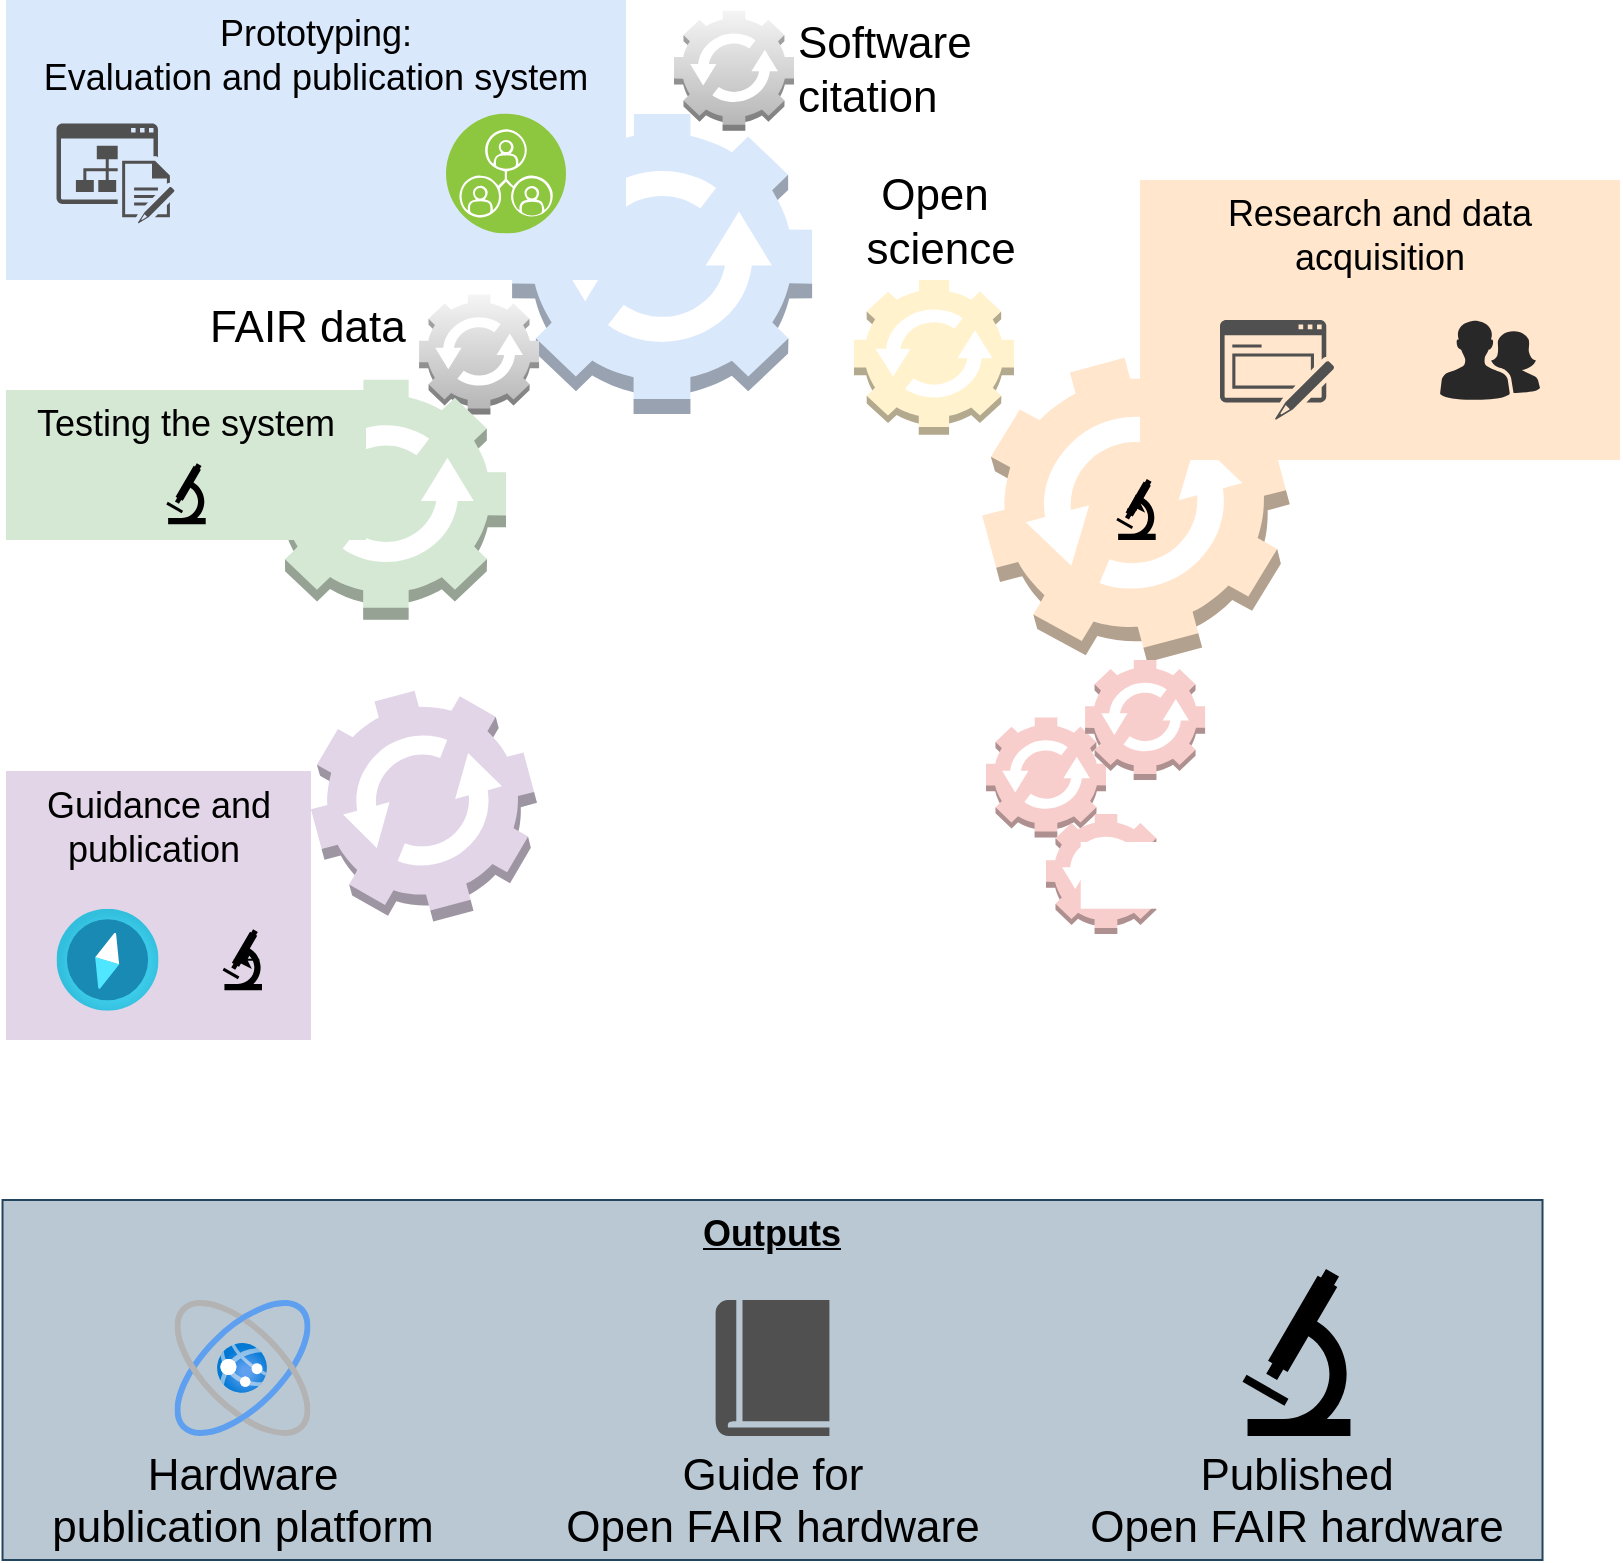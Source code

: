 <mxfile version="14.1.8" type="device"><diagram id="kvTfxagMlO_KWZnVEEW1" name="Page-1"><mxGraphModel dx="1113" dy="800" grid="1" gridSize="10" guides="1" tooltips="1" connect="1" arrows="1" fold="1" page="1" pageScale="1" pageWidth="827" pageHeight="1169" math="0" shadow="0"><root><mxCell id="0"/><mxCell id="1" parent="0"/><mxCell id="Sf-1SbcpBi5OPzV9gK18-13" value="" style="outlineConnect=0;dashed=0;verticalLabelPosition=middle;verticalAlign=middle;align=left;html=1;shape=mxgraph.aws3.automation;fillColor=#e1d5e7;fontSize=22;labelPosition=right;strokeColor=#9673a6;rotation=-15;" parent="1" vertex="1"><mxGeometry x="173.99" y="346.07" width="110" height="113.93" as="geometry"/></mxCell><mxCell id="8fxVKj-hlDxltvchl5Oc-15" value="" style="shape=image;verticalLabelPosition=bottom;verticalAlign=top;imageAspect=0;image=https://i1.wp.com/www.oshwa.org/wp-content/uploads/2014/03/oshw-logo-400-px.png;fontSize=14;" parent="1" vertex="1"><mxGeometry x="212.83" y="183.27" width="386" height="405" as="geometry"/></mxCell><mxCell id="Sf-1SbcpBi5OPzV9gK18-44" value="&lt;font style=&quot;font-size: 18px&quot;&gt;&lt;b&gt;&lt;u&gt;Outputs&lt;/u&gt;&lt;/b&gt;&lt;br&gt;&lt;/font&gt;" style="rounded=0;whiteSpace=wrap;html=1;verticalAlign=top;fillColor=#bac8d3;strokeColor=#23445d;" parent="1" vertex="1"><mxGeometry x="18.26" y="600" width="770" height="180" as="geometry"/></mxCell><mxCell id="Sf-1SbcpBi5OPzV9gK18-14" value="" style="outlineConnect=0;dashed=0;verticalLabelPosition=middle;verticalAlign=middle;align=right;html=1;shape=mxgraph.aws3.automation;fillColor=#dae8fc;fontSize=22;labelPosition=left;strokeColor=#6c8ebf;" parent="1" vertex="1"><mxGeometry x="273.06" y="57" width="150" height="150" as="geometry"/></mxCell><mxCell id="Sf-1SbcpBi5OPzV9gK18-15" value="Guide for&lt;br&gt;Open FAIR hardware&lt;br&gt;" style="pointerEvents=1;shadow=0;dashed=0;html=1;strokeColor=none;fillColor=#505050;labelPosition=center;verticalLabelPosition=bottom;verticalAlign=top;outlineConnect=0;align=center;shape=mxgraph.office.concepts.book_journal;fontSize=22;" parent="1" vertex="1"><mxGeometry x="374.81" y="650" width="56.9" height="68" as="geometry"/></mxCell><mxCell id="Sf-1SbcpBi5OPzV9gK18-16" value="&lt;font style=&quot;font-size: 22px&quot;&gt;Hardware &lt;br&gt;publication platform&lt;/font&gt;" style="aspect=fixed;html=1;points=[];align=center;image;fontSize=12;image=img/lib/azure2/general/Website_Power.svg;labelBackgroundColor=none;" parent="1" vertex="1"><mxGeometry x="104.26" y="650" width="68" height="68" as="geometry"/></mxCell><mxCell id="Sf-1SbcpBi5OPzV9gK18-21" value="&lt;span style=&quot;text-align: right&quot;&gt;Open&lt;/span&gt;&lt;br style=&quot;text-align: right&quot;&gt;&lt;span style=&quot;text-align: right&quot;&gt;&amp;nbsp;science&lt;/span&gt;" style="outlineConnect=0;dashed=0;verticalLabelPosition=top;verticalAlign=bottom;align=center;html=1;shape=mxgraph.aws3.automation;fillColor=#fff2cc;fontSize=22;labelPosition=center;strokeColor=#d6b656;rotation=0;" parent="1" vertex="1"><mxGeometry x="444" y="140" width="80" height="77.4" as="geometry"/></mxCell><mxCell id="Sf-1SbcpBi5OPzV9gK18-36" value="&lt;span style=&quot;text-align: left&quot;&gt;FAIR data&amp;nbsp;&lt;br&gt;&lt;br&gt;&lt;/span&gt;" style="outlineConnect=0;dashed=0;verticalLabelPosition=middle;verticalAlign=middle;align=right;html=1;shape=mxgraph.aws3.automation;fillColor=#f5f5f5;fontSize=22;labelPosition=left;strokeColor=#666666;rotation=0;gradientColor=#b3b3b3;" parent="1" vertex="1"><mxGeometry x="226.54" y="147.23" width="60" height="60" as="geometry"/></mxCell><mxCell id="Sf-1SbcpBi5OPzV9gK18-7" value="&lt;font style=&quot;font-size: 18px&quot;&gt;Prototyping: &lt;br&gt;Evaluation and publication system&lt;/font&gt;" style="rounded=0;whiteSpace=wrap;html=1;verticalAlign=top;fillColor=#dae8fc;strokeColor=none;" parent="1" vertex="1"><mxGeometry x="20" width="310" height="140" as="geometry"/></mxCell><mxCell id="Sf-1SbcpBi5OPzV9gK18-10" value="" style="pointerEvents=1;shadow=0;dashed=0;html=1;strokeColor=none;fillColor=#505050;labelPosition=center;verticalLabelPosition=bottom;verticalAlign=top;outlineConnect=0;align=center;shape=mxgraph.office.sites.wiki_site;fontSize=38;" parent="1" vertex="1"><mxGeometry x="45.26" y="61.76" width="59" height="50" as="geometry"/></mxCell><mxCell id="Sf-1SbcpBi5OPzV9gK18-11" value="" style="aspect=fixed;perimeter=ellipsePerimeter;html=1;align=center;shadow=0;dashed=0;fontColor=#4277BB;labelBackgroundColor=#ffffff;fontSize=12;spacingTop=3;image;image=img/lib/ibm/infrastructure/peer_services.svg;" parent="1" vertex="1"><mxGeometry x="240.0" y="56.76" width="60" height="60" as="geometry"/></mxCell><mxCell id="Sf-1SbcpBi5OPzV9gK18-56" value="" style="shape=mxgraph.signs.science.microscope;html=1;pointerEvents=1;fillColor=#000000;strokeColor=none;verticalLabelPosition=bottom;verticalAlign=top;align=center;labelBackgroundColor=none;sketch=1;fontSize=32;opacity=0;" parent="1" vertex="1"><mxGeometry x="380" y="370" width="64" height="99" as="geometry"/></mxCell><mxCell id="Sf-1SbcpBi5OPzV9gK18-59" value="" style="shape=mxgraph.signs.science.magnet;html=1;pointerEvents=1;fillColor=#000000;strokeColor=none;verticalLabelPosition=bottom;verticalAlign=top;align=center;shadow=1;labelBackgroundColor=none;sketch=1;fontSize=32;opacity=0;" parent="1" vertex="1"><mxGeometry x="380" y="370" width="74" height="99" as="geometry"/></mxCell><mxCell id="Sf-1SbcpBi5OPzV9gK18-63" value="" style="shape=mxgraph.signs.science.microscope;html=1;pointerEvents=1;fillColor=#000000;strokeColor=none;verticalLabelPosition=bottom;verticalAlign=top;align=center;shadow=1;labelBackgroundColor=#ffffff;sketch=1;fontSize=32;fontColor=#000000;opacity=0;" parent="1" vertex="1"><mxGeometry x="380" y="370" width="64" height="99" as="geometry"/></mxCell><mxCell id="Sf-1SbcpBi5OPzV9gK18-64" value="" style="shape=mxgraph.signs.science.microscope;html=1;pointerEvents=1;fillColor=#000000;strokeColor=none;verticalLabelPosition=bottom;verticalAlign=top;align=center;shadow=1;labelBackgroundColor=#ffffff;sketch=1;fontSize=32;fontColor=#000000;opacity=0;" parent="1" vertex="1"><mxGeometry x="380" y="370" width="64" height="99" as="geometry"/></mxCell><mxCell id="Sf-1SbcpBi5OPzV9gK18-65" value="" style="shape=mxgraph.signs.science.microscope;html=1;pointerEvents=1;fillColor=#000000;strokeColor=none;verticalLabelPosition=bottom;verticalAlign=top;align=center;shadow=1;labelBackgroundColor=#ffffff;sketch=1;fontSize=32;fontColor=#000000;opacity=0;" parent="1" vertex="1"><mxGeometry x="380" y="370" width="64" height="99" as="geometry"/></mxCell><mxCell id="cUMJB1LSwRUg0DHfRyaw-1" value="&lt;font style=&quot;font-size: 22px&quot;&gt;Published&lt;br&gt;Open FAIR hardware&lt;br&gt;&lt;/font&gt;" style="shape=mxgraph.signs.science.microscope;html=1;pointerEvents=1;fillColor=#000000;strokeColor=none;verticalLabelPosition=bottom;verticalAlign=top;align=center;" parent="1" vertex="1"><mxGeometry x="638.26" y="634.53" width="53.96" height="83.47" as="geometry"/></mxCell><mxCell id="2Gkc_R2jjTtr4BI1X6BZ-1" value="&lt;div style=&quot;text-align: left&quot;&gt;&lt;br&gt;&lt;/div&gt;" style="outlineConnect=0;dashed=0;verticalLabelPosition=middle;verticalAlign=middle;align=right;html=1;shape=mxgraph.aws3.automation;fillColor=#d5e8d4;fontSize=22;labelPosition=left;strokeColor=#82b366;rotation=0;" parent="1" vertex="1"><mxGeometry x="150" y="189.87" width="120" height="120" as="geometry"/></mxCell><mxCell id="2Gkc_R2jjTtr4BI1X6BZ-9" value="" style="shape=image;verticalLabelPosition=bottom;verticalAlign=top;imageAspect=0;image=https://www.doi.org/img/Driven_By_DOI_small.jpg;strokeWidth=3;" parent="1" vertex="1"><mxGeometry x="129.04" y="65.37" width="97.5" height="42.78" as="geometry"/></mxCell><mxCell id="Sf-1SbcpBi5OPzV9gK18-35" value="" style="outlineConnect=0;dashed=0;verticalLabelPosition=middle;verticalAlign=middle;align=left;html=1;shape=mxgraph.aws3.automation;fillColor=#ffe6cc;fontSize=22;labelPosition=right;strokeColor=#d79b00;rotation=-15;" parent="1" vertex="1"><mxGeometry x="510" y="180" width="150" height="150" as="geometry"/></mxCell><mxCell id="8fxVKj-hlDxltvchl5Oc-4" value="" style="shape=mxgraph.signs.science.microscope;html=1;pointerEvents=1;fillColor=#000000;strokeColor=none;verticalLabelPosition=bottom;verticalAlign=top;align=center;fontSize=14;" parent="1" vertex="1"><mxGeometry x="575.15" y="239.53" width="19.7" height="30.47" as="geometry"/></mxCell><mxCell id="2Gkc_R2jjTtr4BI1X6BZ-10" value="" style="verticalLabelPosition=bottom;html=1;fillColor=#282828;strokeColor=none;verticalAlign=top;pointerEvents=1;align=center;shape=mxgraph.cisco_safe.people_places_things_icons.icon1;" parent="1" vertex="1"><mxGeometry x="530.01" y="370" width="29.54" height="31.76" as="geometry"/></mxCell><mxCell id="cUMJB1LSwRUg0DHfRyaw-3" value="" style="shape=image;verticalLabelPosition=bottom;verticalAlign=top;imageAspect=0;image=https://upload.wikimedia.org/wikipedia/de/thumb/7/71/Fub-logo.svg/2880px-Fub-logo.svg.png;strokeWidth=3;perimeterSpacing=4;imageBackground=#ffffff;" parent="1" vertex="1"><mxGeometry x="320" y="270" width="166.51" height="44.19" as="geometry"/></mxCell><mxCell id="8fxVKj-hlDxltvchl5Oc-14" value="" style="shape=image;verticalLabelPosition=bottom;verticalAlign=top;imageAspect=0;image=https://upload.wikimedia.org/wikipedia/commons/thumb/2/2e/Logo_der_Technischen_Universit%C3%A4t_Berlin.svg/400px-Logo_der_Technischen_Universit%C3%A4t_Berlin.svg.png;fontSize=14;imageBackground=#ffffff;perimeterSpacing=4;" parent="1" vertex="1"><mxGeometry x="320" y="329.45" width="86.63" height="48.51" as="geometry"/></mxCell><mxCell id="cUMJB1LSwRUg0DHfRyaw-2" value="" style="shape=image;verticalLabelPosition=bottom;verticalAlign=top;imageAspect=0;image=https://upload.wikimedia.org/wikipedia/commons/thumb/c/ce/Huberlin-logo.svg/600px-Huberlin-logo.svg.png;strokeWidth=3;perimeterSpacing=4;imageBackground=#ffffff;" parent="1" vertex="1"><mxGeometry x="423.06" y="321.98" width="63.45" height="63.45" as="geometry"/></mxCell><mxCell id="2Gkc_R2jjTtr4BI1X6BZ-2" value="&lt;span style=&quot;text-align: left&quot;&gt;Software&lt;br&gt;citation&amp;nbsp;&lt;/span&gt;" style="outlineConnect=0;dashed=0;verticalLabelPosition=middle;verticalAlign=middle;align=left;html=1;shape=mxgraph.aws3.automation;fillColor=#f5f5f5;fontSize=22;labelPosition=right;strokeColor=#666666;rotation=0;gradientColor=#b3b3b3;" parent="1" vertex="1"><mxGeometry x="354" y="5.37" width="60" height="60" as="geometry"/></mxCell><mxCell id="2Gkc_R2jjTtr4BI1X6BZ-4" value="&lt;font style=&quot;font-size: 18px&quot;&gt;Guidance and&lt;br&gt;publication&amp;nbsp;&lt;br&gt;&lt;/font&gt;" style="rounded=0;whiteSpace=wrap;html=1;verticalAlign=top;fillColor=#e1d5e7;strokeColor=none;" parent="1" vertex="1"><mxGeometry x="20" y="385.5" width="152.5" height="134.5" as="geometry"/></mxCell><mxCell id="2Gkc_R2jjTtr4BI1X6BZ-8" value="" style="aspect=fixed;html=1;points=[];align=center;image;fontSize=12;image=img/lib/azure2/general/Guide.svg;strokeWidth=3;" parent="1" vertex="1"><mxGeometry x="45.26" y="454.36" width="51.01" height="51.01" as="geometry"/></mxCell><mxCell id="8fxVKj-hlDxltvchl5Oc-22" value="" style="outlineConnect=0;dashed=0;verticalLabelPosition=middle;verticalAlign=middle;align=right;html=1;shape=mxgraph.aws3.automation;fillColor=#f8cecc;fontSize=22;labelPosition=left;strokeColor=#b85450;rotation=0;" parent="1" vertex="1"><mxGeometry x="510" y="358.79" width="60" height="60" as="geometry"/></mxCell><mxCell id="8fxVKj-hlDxltvchl5Oc-24" value="" style="outlineConnect=0;dashed=0;verticalLabelPosition=middle;verticalAlign=middle;align=right;html=1;shape=mxgraph.aws3.automation;fillColor=#f8cecc;fontSize=22;labelPosition=left;strokeColor=#b85450;rotation=0;" parent="1" vertex="1"><mxGeometry x="540" y="407" width="60" height="60" as="geometry"/></mxCell><mxCell id="8fxVKj-hlDxltvchl5Oc-23" value="" style="outlineConnect=0;dashed=0;verticalLabelPosition=middle;verticalAlign=middle;align=right;html=1;shape=mxgraph.aws3.automation;fillColor=#f8cecc;fontSize=22;labelPosition=left;strokeColor=#b85450;rotation=0;" parent="1" vertex="1"><mxGeometry x="559.55" y="330" width="60" height="60" as="geometry"/></mxCell><mxCell id="cUMJB1LSwRUg0DHfRyaw-8" value="" style="shape=image;verticalLabelPosition=bottom;verticalAlign=top;imageAspect=0;image=http://openhardware.science/wp-content/uploads/2020/10/gosh-logo-1024x270.png;labelBackgroundColor=none;fillColor=#007FFF;fontSize=22;fontColor=#6600CC;" parent="1" vertex="1"><mxGeometry x="565.05" y="334.5" width="193" height="51" as="geometry"/></mxCell><mxCell id="cUMJB1LSwRUg0DHfRyaw-13" value="" style="shape=image;verticalLabelPosition=bottom;verticalAlign=top;imageAspect=0;image=https://www.force11.org/sites/default/files/force11-website-logo.png;labelBackgroundColor=none;fillColor=#007FFF;fontSize=16;fontColor=#000000;imageBackground=#ffffff;" parent="1" vertex="1"><mxGeometry x="557.37" y="420.99" width="142.62" height="33.37" as="geometry"/></mxCell><mxCell id="Sf-1SbcpBi5OPzV9gK18-43" value="" style="group" parent="1" vertex="1" connectable="0"><mxGeometry x="580" y="60" width="240" height="163.47" as="geometry"/></mxCell><mxCell id="8fxVKj-hlDxltvchl5Oc-19" value="" style="group" parent="Sf-1SbcpBi5OPzV9gK18-43" vertex="1" connectable="0"><mxGeometry x="7" y="30" width="240" height="140" as="geometry"/></mxCell><mxCell id="Sf-1SbcpBi5OPzV9gK18-4" value="&lt;font style=&quot;font-size: 18px&quot;&gt;Research and data acquisition&lt;/font&gt;" style="rounded=0;whiteSpace=wrap;html=1;verticalAlign=top;fillColor=#ffe6cc;strokeColor=none;" parent="8fxVKj-hlDxltvchl5Oc-19" vertex="1"><mxGeometry width="240" height="140" as="geometry"/></mxCell><mxCell id="Sf-1SbcpBi5OPzV9gK18-3" value="" style="pointerEvents=1;shadow=0;dashed=0;html=1;strokeColor=none;fillColor=#505050;labelPosition=center;verticalLabelPosition=bottom;verticalAlign=top;outlineConnect=0;align=center;shape=mxgraph.office.concepts.form;" parent="8fxVKj-hlDxltvchl5Oc-19" vertex="1"><mxGeometry x="40" y="70" width="57.14" height="50" as="geometry"/></mxCell><mxCell id="Sf-1SbcpBi5OPzV9gK18-5" value="" style="verticalLabelPosition=bottom;html=1;fillColor=#282828;strokeColor=none;verticalAlign=top;pointerEvents=1;align=center;shape=mxgraph.cisco_safe.people_places_things_icons.icon2;" parent="8fxVKj-hlDxltvchl5Oc-19" vertex="1"><mxGeometry x="150" y="70" width="50" height="40" as="geometry"/></mxCell><mxCell id="8fxVKj-hlDxltvchl5Oc-26" style="edgeStyle=orthogonalEdgeStyle;rounded=0;orthogonalLoop=1;jettySize=auto;html=1;exitX=0.275;exitY=0.5;exitDx=0;exitDy=0;exitPerimeter=0;entryX=0.5;entryY=0.25;entryDx=0;entryDy=0;entryPerimeter=0;fontSize=14;" parent="1" source="8fxVKj-hlDxltvchl5Oc-4" target="8fxVKj-hlDxltvchl5Oc-4" edge="1"><mxGeometry relative="1" as="geometry"/></mxCell><mxCell id="Sf-1SbcpBi5OPzV9gK18-27" value="&lt;font style=&quot;font-size: 18px&quot;&gt;Testing the system&lt;br&gt;&lt;/font&gt;" style="rounded=0;whiteSpace=wrap;html=1;verticalAlign=top;fillColor=#d5e8d4;strokeColor=none;" parent="1" vertex="1"><mxGeometry x="20" y="194.97" width="180" height="75.03" as="geometry"/></mxCell><mxCell id="8fxVKj-hlDxltvchl5Oc-12" value="" style="shape=mxgraph.signs.science.microscope;html=1;pointerEvents=1;fillColor=#000000;strokeColor=none;verticalLabelPosition=bottom;verticalAlign=top;align=center;fontSize=14;" parent="1" vertex="1"><mxGeometry x="100.15" y="231.64" width="19.7" height="30.47" as="geometry"/></mxCell><mxCell id="Y6LYLTp29wKDTD8GiFeC-2" value="" style="shape=mxgraph.signs.science.microscope;html=1;pointerEvents=1;fillColor=#000000;strokeColor=none;verticalLabelPosition=bottom;verticalAlign=top;align=center;fontSize=14;" vertex="1" parent="1"><mxGeometry x="128.3" y="464.63" width="19.7" height="30.47" as="geometry"/></mxCell><mxCell id="Y6LYLTp29wKDTD8GiFeC-3" style="edgeStyle=orthogonalEdgeStyle;rounded=0;orthogonalLoop=1;jettySize=auto;html=1;exitX=0.93;exitY=0.5;exitDx=0;exitDy=0;exitPerimeter=0;entryX=0.275;entryY=0.5;entryDx=0;entryDy=0;entryPerimeter=0;" edge="1" parent="1" source="Y6LYLTp29wKDTD8GiFeC-2" target="Y6LYLTp29wKDTD8GiFeC-2"><mxGeometry relative="1" as="geometry"/></mxCell></root></mxGraphModel></diagram></mxfile>